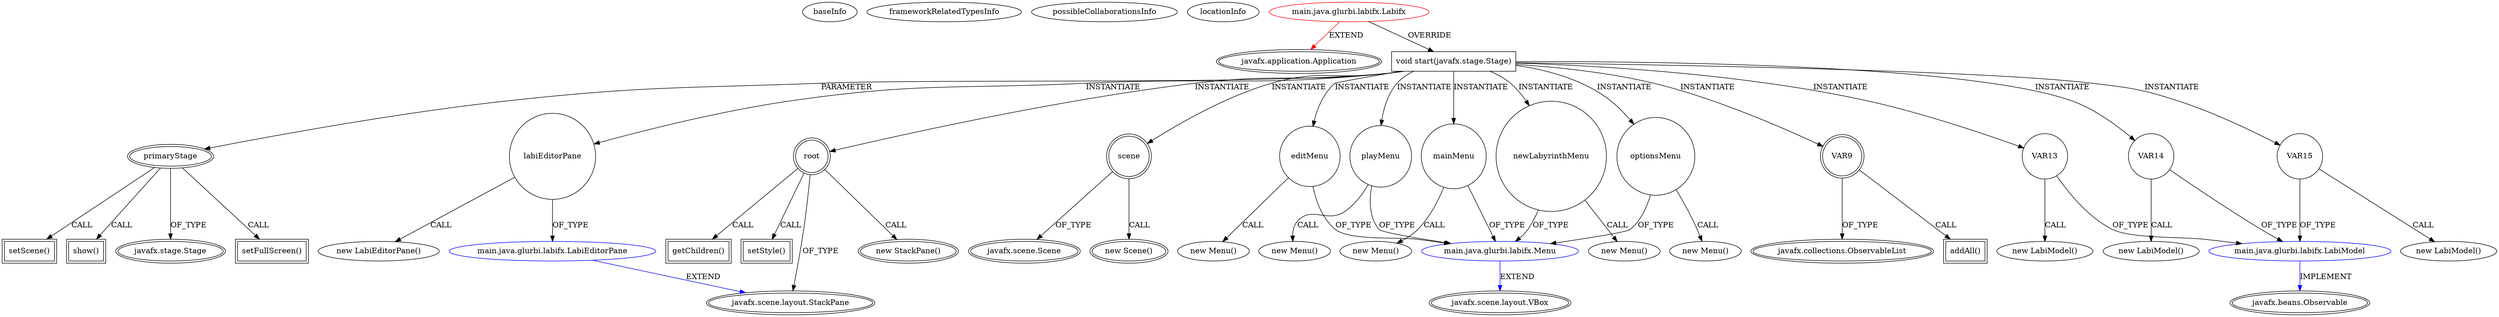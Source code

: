 digraph {
baseInfo[graphId=2774,category="extension_graph",isAnonymous=false,possibleRelation=true]
frameworkRelatedTypesInfo[0="javafx.application.Application"]
possibleCollaborationsInfo[0="2774~OVERRIDING_METHOD_DECLARATION-INSTANTIATION-~javafx.application.Application ~javafx.scene.layout.StackPane ~false~false",1="2774~OVERRIDING_METHOD_DECLARATION-INSTANTIATION-OVERRIDING_METHOD_DECLARATION-INSTANTIATION-OVERRIDING_METHOD_DECLARATION-INSTANTIATION-OVERRIDING_METHOD_DECLARATION-INSTANTIATION-OVERRIDING_METHOD_DECLARATION-INSTANTIATION-~javafx.application.Application ~javafx.scene.layout.VBox ~false~false",2="2774~OVERRIDING_METHOD_DECLARATION-INSTANTIATION-OVERRIDING_METHOD_DECLARATION-INSTANTIATION-OVERRIDING_METHOD_DECLARATION-INSTANTIATION-~javafx.application.Application ~javafx.beans.Observable ~false~false"]
locationInfo[projectName="glurbi-labifx",filePath="/glurbi-labifx/labifx-master/src/main/java/glurbi/labifx/Labifx.java",contextSignature="Labifx",graphId="2774"]
0[label="main.java.glurbi.labifx.Labifx",vertexType="ROOT_CLIENT_CLASS_DECLARATION",isFrameworkType=false,color=red]
1[label="javafx.application.Application",vertexType="FRAMEWORK_CLASS_TYPE",isFrameworkType=true,peripheries=2]
2[label="void start(javafx.stage.Stage)",vertexType="OVERRIDING_METHOD_DECLARATION",isFrameworkType=false,shape=box]
3[label="primaryStage",vertexType="PARAMETER_DECLARATION",isFrameworkType=true,peripheries=2]
4[label="javafx.stage.Stage",vertexType="FRAMEWORK_CLASS_TYPE",isFrameworkType=true,peripheries=2]
6[label="root",vertexType="VARIABLE_EXPRESION",isFrameworkType=true,peripheries=2,shape=circle]
7[label="javafx.scene.layout.StackPane",vertexType="FRAMEWORK_CLASS_TYPE",isFrameworkType=true,peripheries=2]
5[label="new StackPane()",vertexType="CONSTRUCTOR_CALL",isFrameworkType=true,peripheries=2]
9[label="scene",vertexType="VARIABLE_EXPRESION",isFrameworkType=true,peripheries=2,shape=circle]
10[label="javafx.scene.Scene",vertexType="FRAMEWORK_CLASS_TYPE",isFrameworkType=true,peripheries=2]
8[label="new Scene()",vertexType="CONSTRUCTOR_CALL",isFrameworkType=true,peripheries=2]
12[label="mainMenu",vertexType="VARIABLE_EXPRESION",isFrameworkType=false,shape=circle]
13[label="main.java.glurbi.labifx.Menu",vertexType="REFERENCE_CLIENT_CLASS_DECLARATION",isFrameworkType=false,color=blue]
14[label="javafx.scene.layout.VBox",vertexType="FRAMEWORK_CLASS_TYPE",isFrameworkType=true,peripheries=2]
11[label="new Menu()",vertexType="CONSTRUCTOR_CALL",isFrameworkType=false]
16[label="playMenu",vertexType="VARIABLE_EXPRESION",isFrameworkType=false,shape=circle]
15[label="new Menu()",vertexType="CONSTRUCTOR_CALL",isFrameworkType=false]
19[label="editMenu",vertexType="VARIABLE_EXPRESION",isFrameworkType=false,shape=circle]
18[label="new Menu()",vertexType="CONSTRUCTOR_CALL",isFrameworkType=false]
22[label="optionsMenu",vertexType="VARIABLE_EXPRESION",isFrameworkType=false,shape=circle]
21[label="new Menu()",vertexType="CONSTRUCTOR_CALL",isFrameworkType=false]
25[label="newLabyrinthMenu",vertexType="VARIABLE_EXPRESION",isFrameworkType=false,shape=circle]
24[label="new Menu()",vertexType="CONSTRUCTOR_CALL",isFrameworkType=false]
28[label="setFullScreen()",vertexType="INSIDE_CALL",isFrameworkType=true,peripheries=2,shape=box]
30[label="labiEditorPane",vertexType="VARIABLE_EXPRESION",isFrameworkType=false,shape=circle]
31[label="main.java.glurbi.labifx.LabiEditorPane",vertexType="REFERENCE_CLIENT_CLASS_DECLARATION",isFrameworkType=false,color=blue]
29[label="new LabiEditorPane()",vertexType="CONSTRUCTOR_CALL",isFrameworkType=false]
33[label="VAR9",vertexType="VARIABLE_EXPRESION",isFrameworkType=true,peripheries=2,shape=circle]
35[label="javafx.collections.ObservableList",vertexType="FRAMEWORK_INTERFACE_TYPE",isFrameworkType=true,peripheries=2]
34[label="addAll()",vertexType="INSIDE_CALL",isFrameworkType=true,peripheries=2,shape=box]
37[label="getChildren()",vertexType="INSIDE_CALL",isFrameworkType=true,peripheries=2,shape=box]
39[label="setStyle()",vertexType="INSIDE_CALL",isFrameworkType=true,peripheries=2,shape=box]
41[label="setScene()",vertexType="INSIDE_CALL",isFrameworkType=true,peripheries=2,shape=box]
43[label="VAR13",vertexType="VARIABLE_EXPRESION",isFrameworkType=false,shape=circle]
44[label="main.java.glurbi.labifx.LabiModel",vertexType="REFERENCE_CLIENT_CLASS_DECLARATION",isFrameworkType=false,color=blue]
45[label="javafx.beans.Observable",vertexType="FRAMEWORK_INTERFACE_TYPE",isFrameworkType=true,peripheries=2]
42[label="new LabiModel()",vertexType="CONSTRUCTOR_CALL",isFrameworkType=false]
47[label="VAR14",vertexType="VARIABLE_EXPRESION",isFrameworkType=false,shape=circle]
46[label="new LabiModel()",vertexType="CONSTRUCTOR_CALL",isFrameworkType=false]
50[label="VAR15",vertexType="VARIABLE_EXPRESION",isFrameworkType=false,shape=circle]
49[label="new LabiModel()",vertexType="CONSTRUCTOR_CALL",isFrameworkType=false]
53[label="show()",vertexType="INSIDE_CALL",isFrameworkType=true,peripheries=2,shape=box]
0->1[label="EXTEND",color=red]
0->2[label="OVERRIDE"]
3->4[label="OF_TYPE"]
2->3[label="PARAMETER"]
2->6[label="INSTANTIATE"]
6->7[label="OF_TYPE"]
6->5[label="CALL"]
2->9[label="INSTANTIATE"]
9->10[label="OF_TYPE"]
9->8[label="CALL"]
2->12[label="INSTANTIATE"]
13->14[label="EXTEND",color=blue]
12->13[label="OF_TYPE"]
12->11[label="CALL"]
2->16[label="INSTANTIATE"]
16->13[label="OF_TYPE"]
16->15[label="CALL"]
2->19[label="INSTANTIATE"]
19->13[label="OF_TYPE"]
19->18[label="CALL"]
2->22[label="INSTANTIATE"]
22->13[label="OF_TYPE"]
22->21[label="CALL"]
2->25[label="INSTANTIATE"]
25->13[label="OF_TYPE"]
25->24[label="CALL"]
3->28[label="CALL"]
2->30[label="INSTANTIATE"]
31->7[label="EXTEND",color=blue]
30->31[label="OF_TYPE"]
30->29[label="CALL"]
2->33[label="INSTANTIATE"]
33->35[label="OF_TYPE"]
33->34[label="CALL"]
6->37[label="CALL"]
6->39[label="CALL"]
3->41[label="CALL"]
2->43[label="INSTANTIATE"]
44->45[label="IMPLEMENT",color=blue]
43->44[label="OF_TYPE"]
43->42[label="CALL"]
2->47[label="INSTANTIATE"]
47->44[label="OF_TYPE"]
47->46[label="CALL"]
2->50[label="INSTANTIATE"]
50->44[label="OF_TYPE"]
50->49[label="CALL"]
3->53[label="CALL"]
}
